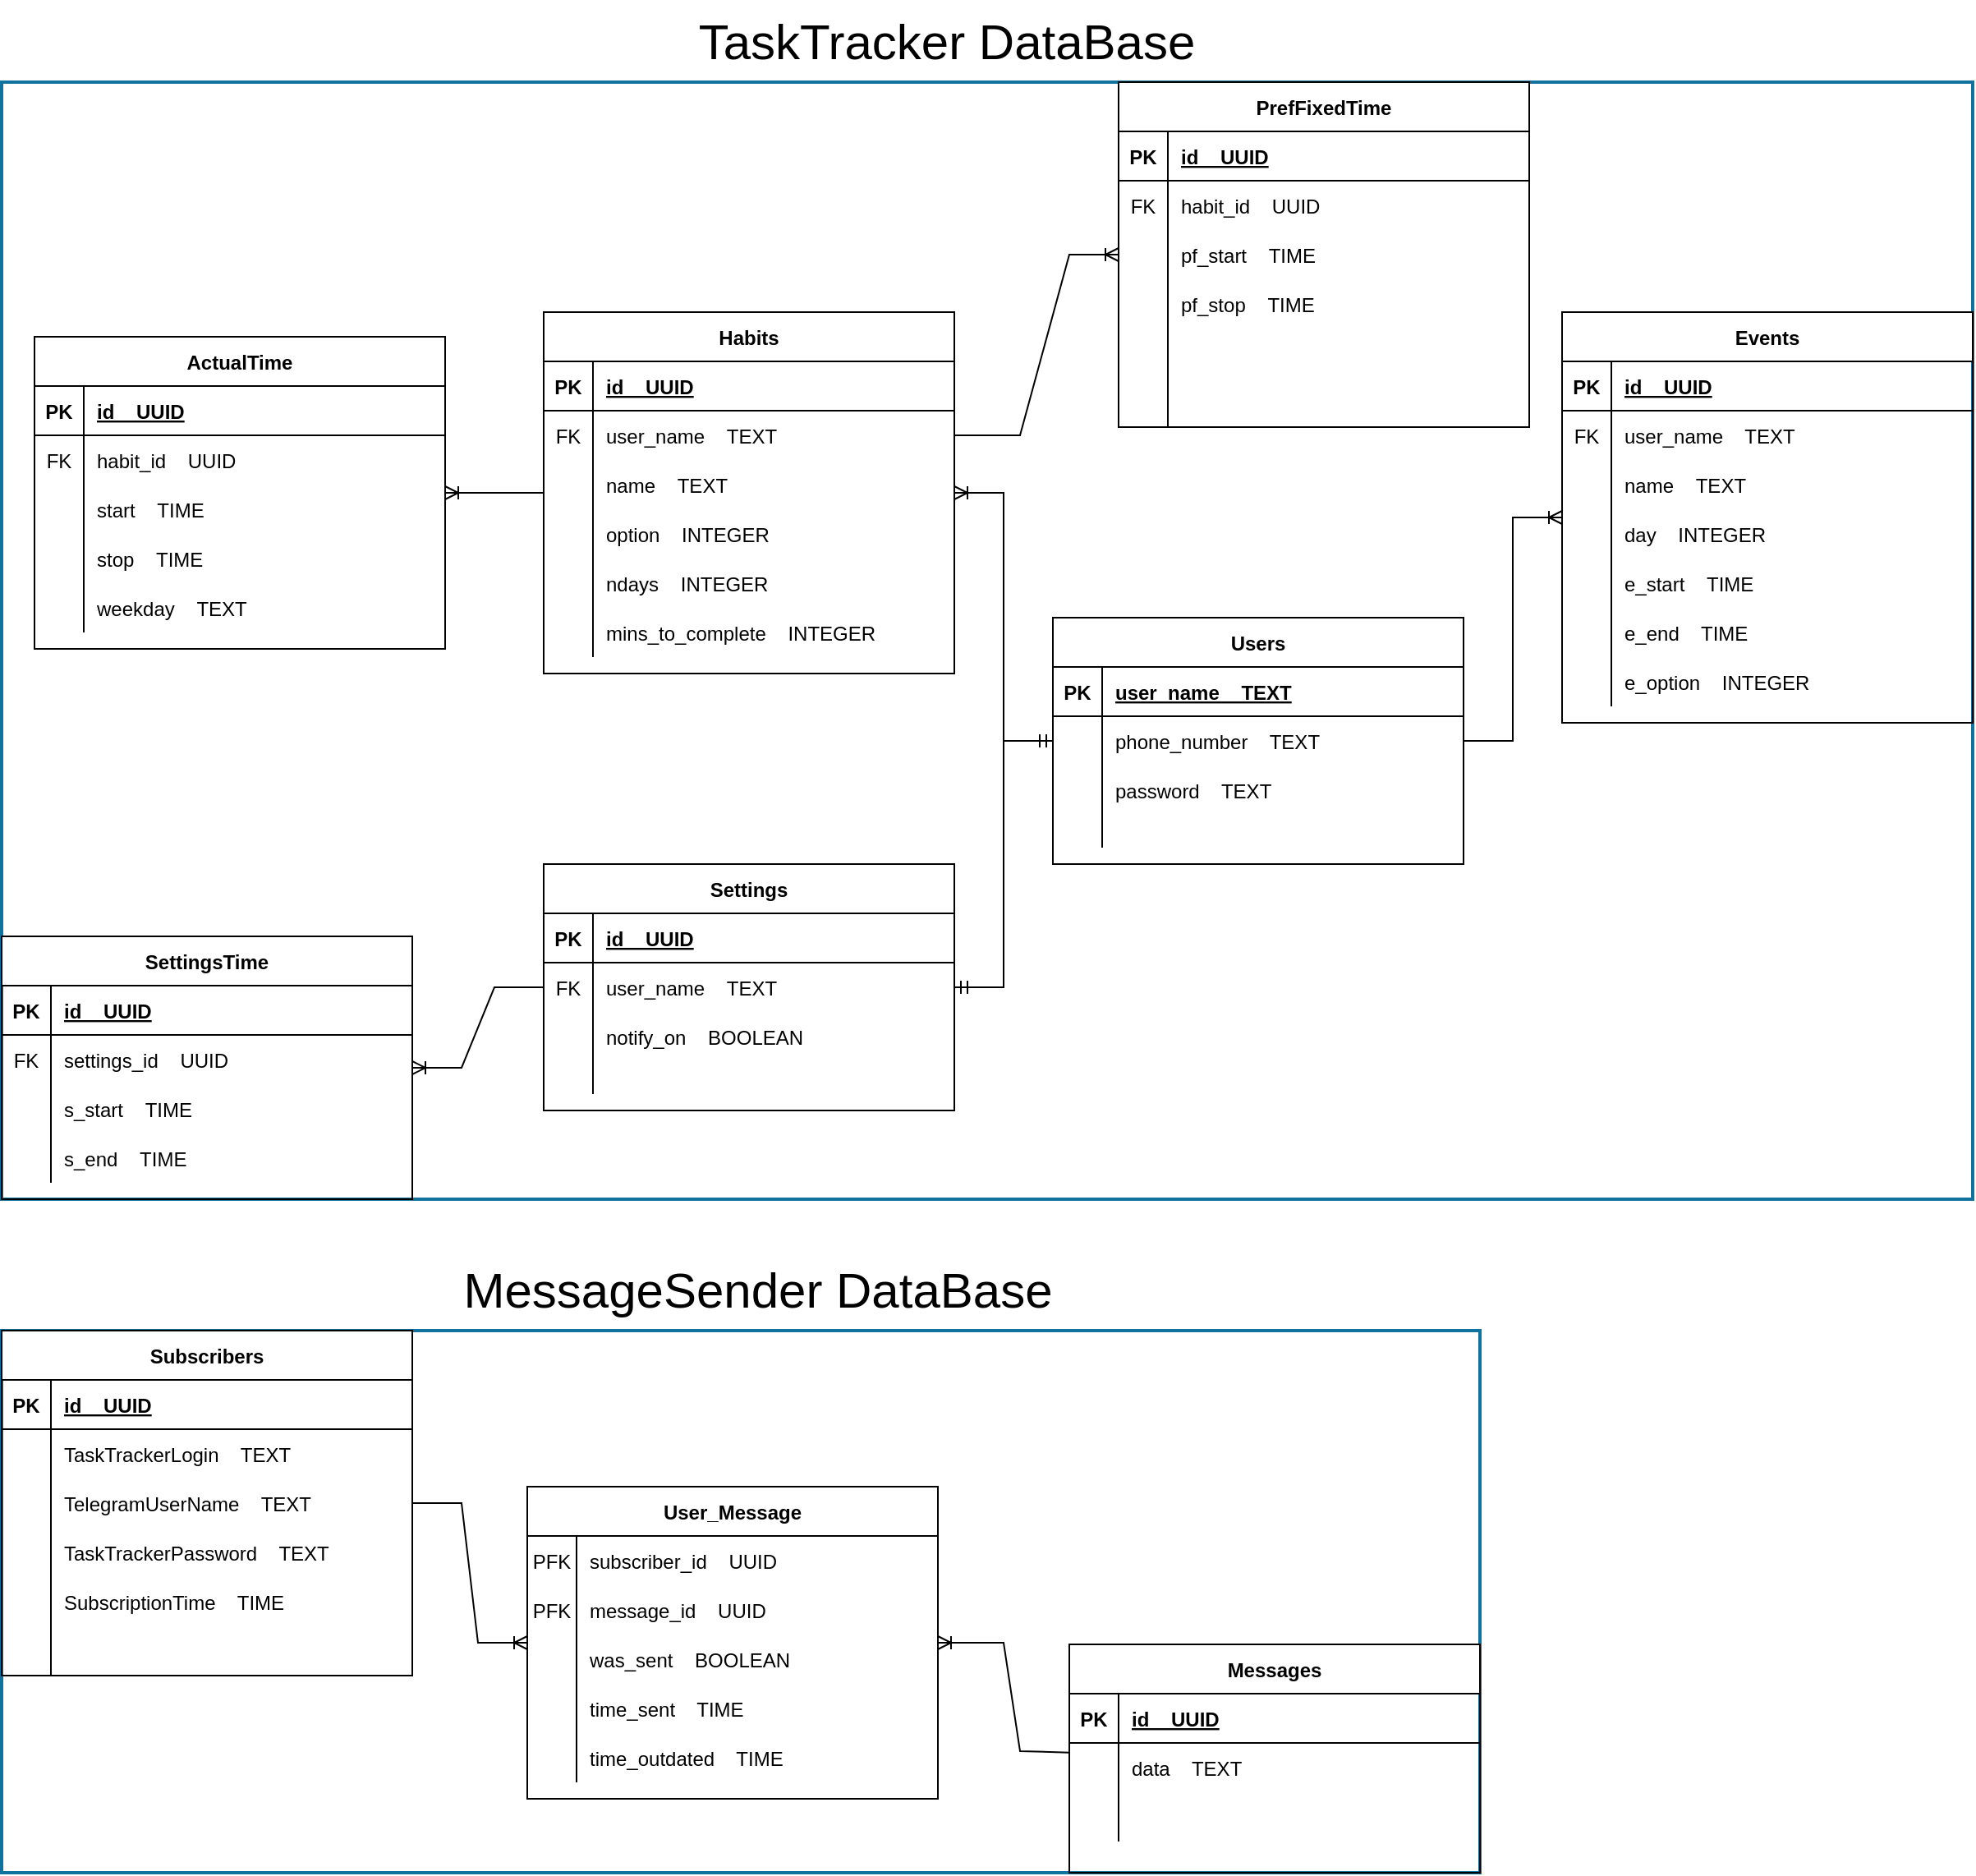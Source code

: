 <mxfile version="26.1.1">
  <diagram id="R2lEEEUBdFMjLlhIrx00" name="Page-1">
    <mxGraphModel dx="10390" dy="7670" grid="1" gridSize="10" guides="1" tooltips="1" connect="1" arrows="1" fold="1" page="1" pageScale="1" pageWidth="850" pageHeight="1100" math="0" shadow="0" extFonts="Permanent Marker^https://fonts.googleapis.com/css?family=Permanent+Marker">
      <root>
        <mxCell id="0" />
        <mxCell id="1" parent="0" />
        <mxCell id="_noMP-KzrPLc5I647rer-41" value="" style="rounded=0;whiteSpace=wrap;html=1;fillColor=none;strokeColor=#10739e;strokeWidth=2;" parent="1" vertex="1">
          <mxGeometry x="-520" y="550" width="900" height="330" as="geometry" />
        </mxCell>
        <mxCell id="_noMP-KzrPLc5I647rer-1" value="" style="rounded=0;whiteSpace=wrap;html=1;fillColor=none;strokeColor=#10739e;strokeWidth=2;" parent="1" vertex="1">
          <mxGeometry x="-520" y="-210" width="1200" height="680" as="geometry" />
        </mxCell>
        <mxCell id="C-vyLk0tnHw3VtMMgP7b-2" value="Messages" style="shape=table;startSize=30;container=1;collapsible=1;childLayout=tableLayout;fixedRows=1;rowLines=0;fontStyle=1;align=center;resizeLast=1;" parent="1" vertex="1">
          <mxGeometry x="130" y="741" width="250" height="139" as="geometry" />
        </mxCell>
        <mxCell id="C-vyLk0tnHw3VtMMgP7b-3" value="" style="shape=partialRectangle;collapsible=0;dropTarget=0;pointerEvents=0;fillColor=none;points=[[0,0.5],[1,0.5]];portConstraint=eastwest;top=0;left=0;right=0;bottom=1;" parent="C-vyLk0tnHw3VtMMgP7b-2" vertex="1">
          <mxGeometry y="30" width="250" height="30" as="geometry" />
        </mxCell>
        <mxCell id="C-vyLk0tnHw3VtMMgP7b-4" value="PK" style="shape=partialRectangle;overflow=hidden;connectable=0;fillColor=none;top=0;left=0;bottom=0;right=0;fontStyle=1;" parent="C-vyLk0tnHw3VtMMgP7b-3" vertex="1">
          <mxGeometry width="30" height="30" as="geometry">
            <mxRectangle width="30" height="30" as="alternateBounds" />
          </mxGeometry>
        </mxCell>
        <mxCell id="C-vyLk0tnHw3VtMMgP7b-5" value="id    UUID" style="shape=partialRectangle;overflow=hidden;connectable=0;fillColor=none;top=0;left=0;bottom=0;right=0;align=left;spacingLeft=6;fontStyle=5;" parent="C-vyLk0tnHw3VtMMgP7b-3" vertex="1">
          <mxGeometry x="30" width="220" height="30" as="geometry">
            <mxRectangle width="220" height="30" as="alternateBounds" />
          </mxGeometry>
        </mxCell>
        <mxCell id="C-vyLk0tnHw3VtMMgP7b-6" value="" style="shape=partialRectangle;collapsible=0;dropTarget=0;pointerEvents=0;fillColor=none;points=[[0,0.5],[1,0.5]];portConstraint=eastwest;top=0;left=0;right=0;bottom=0;" parent="C-vyLk0tnHw3VtMMgP7b-2" vertex="1">
          <mxGeometry y="60" width="250" height="30" as="geometry" />
        </mxCell>
        <mxCell id="C-vyLk0tnHw3VtMMgP7b-7" value="" style="shape=partialRectangle;overflow=hidden;connectable=0;fillColor=none;top=0;left=0;bottom=0;right=0;" parent="C-vyLk0tnHw3VtMMgP7b-6" vertex="1">
          <mxGeometry width="30" height="30" as="geometry">
            <mxRectangle width="30" height="30" as="alternateBounds" />
          </mxGeometry>
        </mxCell>
        <mxCell id="C-vyLk0tnHw3VtMMgP7b-8" value="data    TEXT" style="shape=partialRectangle;overflow=hidden;connectable=0;fillColor=none;top=0;left=0;bottom=0;right=0;align=left;spacingLeft=6;" parent="C-vyLk0tnHw3VtMMgP7b-6" vertex="1">
          <mxGeometry x="30" width="220" height="30" as="geometry">
            <mxRectangle width="220" height="30" as="alternateBounds" />
          </mxGeometry>
        </mxCell>
        <mxCell id="C-vyLk0tnHw3VtMMgP7b-9" value="" style="shape=partialRectangle;collapsible=0;dropTarget=0;pointerEvents=0;fillColor=none;points=[[0,0.5],[1,0.5]];portConstraint=eastwest;top=0;left=0;right=0;bottom=0;" parent="C-vyLk0tnHw3VtMMgP7b-2" vertex="1">
          <mxGeometry y="90" width="250" height="30" as="geometry" />
        </mxCell>
        <mxCell id="C-vyLk0tnHw3VtMMgP7b-10" value="" style="shape=partialRectangle;overflow=hidden;connectable=0;fillColor=none;top=0;left=0;bottom=0;right=0;" parent="C-vyLk0tnHw3VtMMgP7b-9" vertex="1">
          <mxGeometry width="30" height="30" as="geometry">
            <mxRectangle width="30" height="30" as="alternateBounds" />
          </mxGeometry>
        </mxCell>
        <mxCell id="C-vyLk0tnHw3VtMMgP7b-11" value="" style="shape=partialRectangle;overflow=hidden;connectable=0;fillColor=none;top=0;left=0;bottom=0;right=0;align=left;spacingLeft=6;" parent="C-vyLk0tnHw3VtMMgP7b-9" vertex="1">
          <mxGeometry x="30" width="220" height="30" as="geometry">
            <mxRectangle width="220" height="30" as="alternateBounds" />
          </mxGeometry>
        </mxCell>
        <mxCell id="C-vyLk0tnHw3VtMMgP7b-13" value="User_Message" style="shape=table;startSize=30;container=1;collapsible=1;childLayout=tableLayout;fixedRows=1;rowLines=0;fontStyle=1;align=center;resizeLast=1;" parent="1" vertex="1">
          <mxGeometry x="-200" y="645" width="250" height="190" as="geometry" />
        </mxCell>
        <mxCell id="C-vyLk0tnHw3VtMMgP7b-17" value="" style="shape=partialRectangle;collapsible=0;dropTarget=0;pointerEvents=0;fillColor=none;points=[[0,0.5],[1,0.5]];portConstraint=eastwest;top=0;left=0;right=0;bottom=0;" parent="C-vyLk0tnHw3VtMMgP7b-13" vertex="1">
          <mxGeometry y="30" width="250" height="30" as="geometry" />
        </mxCell>
        <mxCell id="C-vyLk0tnHw3VtMMgP7b-18" value="PFK" style="shape=partialRectangle;overflow=hidden;connectable=0;fillColor=none;top=0;left=0;bottom=0;right=0;" parent="C-vyLk0tnHw3VtMMgP7b-17" vertex="1">
          <mxGeometry width="30" height="30" as="geometry">
            <mxRectangle width="30" height="30" as="alternateBounds" />
          </mxGeometry>
        </mxCell>
        <mxCell id="C-vyLk0tnHw3VtMMgP7b-19" value="subscriber_id    UUID" style="shape=partialRectangle;overflow=hidden;connectable=0;fillColor=none;top=0;left=0;bottom=0;right=0;align=left;spacingLeft=6;" parent="C-vyLk0tnHw3VtMMgP7b-17" vertex="1">
          <mxGeometry x="30" width="220" height="30" as="geometry">
            <mxRectangle width="220" height="30" as="alternateBounds" />
          </mxGeometry>
        </mxCell>
        <mxCell id="C-vyLk0tnHw3VtMMgP7b-20" value="" style="shape=partialRectangle;collapsible=0;dropTarget=0;pointerEvents=0;fillColor=none;points=[[0,0.5],[1,0.5]];portConstraint=eastwest;top=0;left=0;right=0;bottom=0;" parent="C-vyLk0tnHw3VtMMgP7b-13" vertex="1">
          <mxGeometry y="60" width="250" height="30" as="geometry" />
        </mxCell>
        <mxCell id="C-vyLk0tnHw3VtMMgP7b-21" value="PFK" style="shape=partialRectangle;overflow=hidden;connectable=0;fillColor=none;top=0;left=0;bottom=0;right=0;" parent="C-vyLk0tnHw3VtMMgP7b-20" vertex="1">
          <mxGeometry width="30" height="30" as="geometry">
            <mxRectangle width="30" height="30" as="alternateBounds" />
          </mxGeometry>
        </mxCell>
        <mxCell id="C-vyLk0tnHw3VtMMgP7b-22" value="message_id    UUID" style="shape=partialRectangle;overflow=hidden;connectable=0;fillColor=none;top=0;left=0;bottom=0;right=0;align=left;spacingLeft=6;" parent="C-vyLk0tnHw3VtMMgP7b-20" vertex="1">
          <mxGeometry x="30" width="220" height="30" as="geometry">
            <mxRectangle width="220" height="30" as="alternateBounds" />
          </mxGeometry>
        </mxCell>
        <mxCell id="_noMP-KzrPLc5I647rer-30" value="" style="shape=partialRectangle;collapsible=0;dropTarget=0;pointerEvents=0;fillColor=none;points=[[0,0.5],[1,0.5]];portConstraint=eastwest;top=0;left=0;right=0;bottom=0;" parent="C-vyLk0tnHw3VtMMgP7b-13" vertex="1">
          <mxGeometry y="90" width="250" height="30" as="geometry" />
        </mxCell>
        <mxCell id="_noMP-KzrPLc5I647rer-31" value="" style="shape=partialRectangle;overflow=hidden;connectable=0;fillColor=none;top=0;left=0;bottom=0;right=0;" parent="_noMP-KzrPLc5I647rer-30" vertex="1">
          <mxGeometry width="30" height="30" as="geometry">
            <mxRectangle width="30" height="30" as="alternateBounds" />
          </mxGeometry>
        </mxCell>
        <mxCell id="_noMP-KzrPLc5I647rer-32" value="was_sent    BOOLEAN" style="shape=partialRectangle;overflow=hidden;connectable=0;fillColor=none;top=0;left=0;bottom=0;right=0;align=left;spacingLeft=6;" parent="_noMP-KzrPLc5I647rer-30" vertex="1">
          <mxGeometry x="30" width="220" height="30" as="geometry">
            <mxRectangle width="220" height="30" as="alternateBounds" />
          </mxGeometry>
        </mxCell>
        <mxCell id="_noMP-KzrPLc5I647rer-33" value="" style="shape=partialRectangle;collapsible=0;dropTarget=0;pointerEvents=0;fillColor=none;points=[[0,0.5],[1,0.5]];portConstraint=eastwest;top=0;left=0;right=0;bottom=0;" parent="C-vyLk0tnHw3VtMMgP7b-13" vertex="1">
          <mxGeometry y="120" width="250" height="30" as="geometry" />
        </mxCell>
        <mxCell id="_noMP-KzrPLc5I647rer-34" value="" style="shape=partialRectangle;overflow=hidden;connectable=0;fillColor=none;top=0;left=0;bottom=0;right=0;" parent="_noMP-KzrPLc5I647rer-33" vertex="1">
          <mxGeometry width="30" height="30" as="geometry">
            <mxRectangle width="30" height="30" as="alternateBounds" />
          </mxGeometry>
        </mxCell>
        <mxCell id="_noMP-KzrPLc5I647rer-35" value="time_sent    TIME" style="shape=partialRectangle;overflow=hidden;connectable=0;fillColor=none;top=0;left=0;bottom=0;right=0;align=left;spacingLeft=6;" parent="_noMP-KzrPLc5I647rer-33" vertex="1">
          <mxGeometry x="30" width="220" height="30" as="geometry">
            <mxRectangle width="220" height="30" as="alternateBounds" />
          </mxGeometry>
        </mxCell>
        <mxCell id="_noMP-KzrPLc5I647rer-36" value="" style="shape=partialRectangle;collapsible=0;dropTarget=0;pointerEvents=0;fillColor=none;points=[[0,0.5],[1,0.5]];portConstraint=eastwest;top=0;left=0;right=0;bottom=0;" parent="C-vyLk0tnHw3VtMMgP7b-13" vertex="1">
          <mxGeometry y="150" width="250" height="30" as="geometry" />
        </mxCell>
        <mxCell id="_noMP-KzrPLc5I647rer-37" value="" style="shape=partialRectangle;overflow=hidden;connectable=0;fillColor=none;top=0;left=0;bottom=0;right=0;" parent="_noMP-KzrPLc5I647rer-36" vertex="1">
          <mxGeometry width="30" height="30" as="geometry">
            <mxRectangle width="30" height="30" as="alternateBounds" />
          </mxGeometry>
        </mxCell>
        <mxCell id="_noMP-KzrPLc5I647rer-38" value="time_outdated    TIME" style="shape=partialRectangle;overflow=hidden;connectable=0;fillColor=none;top=0;left=0;bottom=0;right=0;align=left;spacingLeft=6;" parent="_noMP-KzrPLc5I647rer-36" vertex="1">
          <mxGeometry x="30" width="220" height="30" as="geometry">
            <mxRectangle width="220" height="30" as="alternateBounds" />
          </mxGeometry>
        </mxCell>
        <mxCell id="C-vyLk0tnHw3VtMMgP7b-23" value="Users" style="shape=table;startSize=30;container=1;collapsible=1;childLayout=tableLayout;fixedRows=1;rowLines=0;fontStyle=1;align=center;resizeLast=1;" parent="1" vertex="1">
          <mxGeometry x="120" y="116" width="250" height="150" as="geometry" />
        </mxCell>
        <mxCell id="C-vyLk0tnHw3VtMMgP7b-24" value="" style="shape=partialRectangle;collapsible=0;dropTarget=0;pointerEvents=0;fillColor=none;points=[[0,0.5],[1,0.5]];portConstraint=eastwest;top=0;left=0;right=0;bottom=1;" parent="C-vyLk0tnHw3VtMMgP7b-23" vertex="1">
          <mxGeometry y="30" width="250" height="30" as="geometry" />
        </mxCell>
        <mxCell id="C-vyLk0tnHw3VtMMgP7b-25" value="PK" style="shape=partialRectangle;overflow=hidden;connectable=0;fillColor=none;top=0;left=0;bottom=0;right=0;fontStyle=1;" parent="C-vyLk0tnHw3VtMMgP7b-24" vertex="1">
          <mxGeometry width="30" height="30" as="geometry">
            <mxRectangle width="30" height="30" as="alternateBounds" />
          </mxGeometry>
        </mxCell>
        <mxCell id="C-vyLk0tnHw3VtMMgP7b-26" value="user_name    TEXT" style="shape=partialRectangle;overflow=hidden;connectable=0;fillColor=none;top=0;left=0;bottom=0;right=0;align=left;spacingLeft=6;fontStyle=5;" parent="C-vyLk0tnHw3VtMMgP7b-24" vertex="1">
          <mxGeometry x="30" width="220" height="30" as="geometry">
            <mxRectangle width="220" height="30" as="alternateBounds" />
          </mxGeometry>
        </mxCell>
        <mxCell id="C-vyLk0tnHw3VtMMgP7b-27" value="" style="shape=partialRectangle;collapsible=0;dropTarget=0;pointerEvents=0;fillColor=none;points=[[0,0.5],[1,0.5]];portConstraint=eastwest;top=0;left=0;right=0;bottom=0;" parent="C-vyLk0tnHw3VtMMgP7b-23" vertex="1">
          <mxGeometry y="60" width="250" height="30" as="geometry" />
        </mxCell>
        <mxCell id="C-vyLk0tnHw3VtMMgP7b-28" value="" style="shape=partialRectangle;overflow=hidden;connectable=0;fillColor=none;top=0;left=0;bottom=0;right=0;" parent="C-vyLk0tnHw3VtMMgP7b-27" vertex="1">
          <mxGeometry width="30" height="30" as="geometry">
            <mxRectangle width="30" height="30" as="alternateBounds" />
          </mxGeometry>
        </mxCell>
        <mxCell id="C-vyLk0tnHw3VtMMgP7b-29" value="phone_number    TEXT" style="shape=partialRectangle;overflow=hidden;connectable=0;fillColor=none;top=0;left=0;bottom=0;right=0;align=left;spacingLeft=6;" parent="C-vyLk0tnHw3VtMMgP7b-27" vertex="1">
          <mxGeometry x="30" width="220" height="30" as="geometry">
            <mxRectangle width="220" height="30" as="alternateBounds" />
          </mxGeometry>
        </mxCell>
        <mxCell id="zo5KYRdfukSAuDS7C3GN-1" value="" style="shape=partialRectangle;collapsible=0;dropTarget=0;pointerEvents=0;fillColor=none;points=[[0,0.5],[1,0.5]];portConstraint=eastwest;top=0;left=0;right=0;bottom=0;" parent="C-vyLk0tnHw3VtMMgP7b-23" vertex="1">
          <mxGeometry y="90" width="250" height="30" as="geometry" />
        </mxCell>
        <mxCell id="zo5KYRdfukSAuDS7C3GN-2" value="" style="shape=partialRectangle;overflow=hidden;connectable=0;fillColor=none;top=0;left=0;bottom=0;right=0;" parent="zo5KYRdfukSAuDS7C3GN-1" vertex="1">
          <mxGeometry width="30" height="30" as="geometry">
            <mxRectangle width="30" height="30" as="alternateBounds" />
          </mxGeometry>
        </mxCell>
        <mxCell id="zo5KYRdfukSAuDS7C3GN-3" value="password    TEXT" style="shape=partialRectangle;overflow=hidden;connectable=0;fillColor=none;top=0;left=0;bottom=0;right=0;align=left;spacingLeft=6;" parent="zo5KYRdfukSAuDS7C3GN-1" vertex="1">
          <mxGeometry x="30" width="220" height="30" as="geometry">
            <mxRectangle width="220" height="30" as="alternateBounds" />
          </mxGeometry>
        </mxCell>
        <mxCell id="zo5KYRdfukSAuDS7C3GN-4" value="" style="shape=partialRectangle;collapsible=0;dropTarget=0;pointerEvents=0;fillColor=none;points=[[0,0.5],[1,0.5]];portConstraint=eastwest;top=0;left=0;right=0;bottom=0;" parent="C-vyLk0tnHw3VtMMgP7b-23" vertex="1">
          <mxGeometry y="120" width="250" height="20" as="geometry" />
        </mxCell>
        <mxCell id="zo5KYRdfukSAuDS7C3GN-5" value="" style="shape=partialRectangle;overflow=hidden;connectable=0;fillColor=none;top=0;left=0;bottom=0;right=0;" parent="zo5KYRdfukSAuDS7C3GN-4" vertex="1">
          <mxGeometry width="30" height="20" as="geometry">
            <mxRectangle width="30" height="20" as="alternateBounds" />
          </mxGeometry>
        </mxCell>
        <mxCell id="zo5KYRdfukSAuDS7C3GN-6" value="" style="shape=partialRectangle;overflow=hidden;connectable=0;fillColor=none;top=0;left=0;bottom=0;right=0;align=left;spacingLeft=6;" parent="zo5KYRdfukSAuDS7C3GN-4" vertex="1">
          <mxGeometry x="30" width="220" height="20" as="geometry">
            <mxRectangle width="220" height="20" as="alternateBounds" />
          </mxGeometry>
        </mxCell>
        <mxCell id="zo5KYRdfukSAuDS7C3GN-8" value="" style="fontSize=12;html=1;endArrow=ERoneToMany;rounded=0;" parent="1" source="C-vyLk0tnHw3VtMMgP7b-2" target="C-vyLk0tnHw3VtMMgP7b-13" edge="1">
          <mxGeometry width="100" height="100" relative="1" as="geometry">
            <mxPoint x="-180" y="909" as="sourcePoint" />
            <mxPoint x="-80" y="809" as="targetPoint" />
            <Array as="points">
              <mxPoint x="100" y="806" />
              <mxPoint x="90" y="740" />
            </Array>
          </mxGeometry>
        </mxCell>
        <mxCell id="zo5KYRdfukSAuDS7C3GN-34" value="Events" style="shape=table;startSize=30;container=1;collapsible=1;childLayout=tableLayout;fixedRows=1;rowLines=0;fontStyle=1;align=center;resizeLast=1;" parent="1" vertex="1">
          <mxGeometry x="430" y="-70" width="250" height="250" as="geometry" />
        </mxCell>
        <mxCell id="zo5KYRdfukSAuDS7C3GN-35" value="" style="shape=partialRectangle;collapsible=0;dropTarget=0;pointerEvents=0;fillColor=none;points=[[0,0.5],[1,0.5]];portConstraint=eastwest;top=0;left=0;right=0;bottom=1;" parent="zo5KYRdfukSAuDS7C3GN-34" vertex="1">
          <mxGeometry y="30" width="250" height="30" as="geometry" />
        </mxCell>
        <mxCell id="zo5KYRdfukSAuDS7C3GN-36" value="PK" style="shape=partialRectangle;overflow=hidden;connectable=0;fillColor=none;top=0;left=0;bottom=0;right=0;fontStyle=1;" parent="zo5KYRdfukSAuDS7C3GN-35" vertex="1">
          <mxGeometry width="30" height="30" as="geometry">
            <mxRectangle width="30" height="30" as="alternateBounds" />
          </mxGeometry>
        </mxCell>
        <mxCell id="zo5KYRdfukSAuDS7C3GN-37" value="id    UUID" style="shape=partialRectangle;overflow=hidden;connectable=0;fillColor=none;top=0;left=0;bottom=0;right=0;align=left;spacingLeft=6;fontStyle=5;" parent="zo5KYRdfukSAuDS7C3GN-35" vertex="1">
          <mxGeometry x="30" width="220" height="30" as="geometry">
            <mxRectangle width="220" height="30" as="alternateBounds" />
          </mxGeometry>
        </mxCell>
        <mxCell id="zo5KYRdfukSAuDS7C3GN-38" value="" style="shape=partialRectangle;collapsible=0;dropTarget=0;pointerEvents=0;fillColor=none;points=[[0,0.5],[1,0.5]];portConstraint=eastwest;top=0;left=0;right=0;bottom=0;" parent="zo5KYRdfukSAuDS7C3GN-34" vertex="1">
          <mxGeometry y="60" width="250" height="30" as="geometry" />
        </mxCell>
        <mxCell id="zo5KYRdfukSAuDS7C3GN-39" value="FK" style="shape=partialRectangle;overflow=hidden;connectable=0;fillColor=none;top=0;left=0;bottom=0;right=0;" parent="zo5KYRdfukSAuDS7C3GN-38" vertex="1">
          <mxGeometry width="30" height="30" as="geometry">
            <mxRectangle width="30" height="30" as="alternateBounds" />
          </mxGeometry>
        </mxCell>
        <mxCell id="zo5KYRdfukSAuDS7C3GN-40" value="user_name    TEXT" style="shape=partialRectangle;overflow=hidden;connectable=0;fillColor=none;top=0;left=0;bottom=0;right=0;align=left;spacingLeft=6;" parent="zo5KYRdfukSAuDS7C3GN-38" vertex="1">
          <mxGeometry x="30" width="220" height="30" as="geometry">
            <mxRectangle width="220" height="30" as="alternateBounds" />
          </mxGeometry>
        </mxCell>
        <mxCell id="zo5KYRdfukSAuDS7C3GN-47" value="" style="shape=partialRectangle;collapsible=0;dropTarget=0;pointerEvents=0;fillColor=none;points=[[0,0.5],[1,0.5]];portConstraint=eastwest;top=0;left=0;right=0;bottom=0;" parent="zo5KYRdfukSAuDS7C3GN-34" vertex="1">
          <mxGeometry y="90" width="250" height="30" as="geometry" />
        </mxCell>
        <mxCell id="zo5KYRdfukSAuDS7C3GN-48" value="" style="shape=partialRectangle;overflow=hidden;connectable=0;fillColor=none;top=0;left=0;bottom=0;right=0;" parent="zo5KYRdfukSAuDS7C3GN-47" vertex="1">
          <mxGeometry width="30" height="30" as="geometry">
            <mxRectangle width="30" height="30" as="alternateBounds" />
          </mxGeometry>
        </mxCell>
        <mxCell id="zo5KYRdfukSAuDS7C3GN-49" value="name    TEXT" style="shape=partialRectangle;overflow=hidden;connectable=0;fillColor=none;top=0;left=0;bottom=0;right=0;align=left;spacingLeft=6;" parent="zo5KYRdfukSAuDS7C3GN-47" vertex="1">
          <mxGeometry x="30" width="220" height="30" as="geometry">
            <mxRectangle width="220" height="30" as="alternateBounds" />
          </mxGeometry>
        </mxCell>
        <mxCell id="zo5KYRdfukSAuDS7C3GN-41" value="" style="shape=partialRectangle;collapsible=0;dropTarget=0;pointerEvents=0;fillColor=none;points=[[0,0.5],[1,0.5]];portConstraint=eastwest;top=0;left=0;right=0;bottom=0;" parent="zo5KYRdfukSAuDS7C3GN-34" vertex="1">
          <mxGeometry y="120" width="250" height="30" as="geometry" />
        </mxCell>
        <mxCell id="zo5KYRdfukSAuDS7C3GN-42" value="" style="shape=partialRectangle;overflow=hidden;connectable=0;fillColor=none;top=0;left=0;bottom=0;right=0;" parent="zo5KYRdfukSAuDS7C3GN-41" vertex="1">
          <mxGeometry width="30" height="30" as="geometry">
            <mxRectangle width="30" height="30" as="alternateBounds" />
          </mxGeometry>
        </mxCell>
        <mxCell id="zo5KYRdfukSAuDS7C3GN-43" value="day    INTEGER" style="shape=partialRectangle;overflow=hidden;connectable=0;fillColor=none;top=0;left=0;bottom=0;right=0;align=left;spacingLeft=6;" parent="zo5KYRdfukSAuDS7C3GN-41" vertex="1">
          <mxGeometry x="30" width="220" height="30" as="geometry">
            <mxRectangle width="220" height="30" as="alternateBounds" />
          </mxGeometry>
        </mxCell>
        <mxCell id="zo5KYRdfukSAuDS7C3GN-44" value="" style="shape=partialRectangle;collapsible=0;dropTarget=0;pointerEvents=0;fillColor=none;points=[[0,0.5],[1,0.5]];portConstraint=eastwest;top=0;left=0;right=0;bottom=0;" parent="zo5KYRdfukSAuDS7C3GN-34" vertex="1">
          <mxGeometry y="150" width="250" height="30" as="geometry" />
        </mxCell>
        <mxCell id="zo5KYRdfukSAuDS7C3GN-45" value="" style="shape=partialRectangle;overflow=hidden;connectable=0;fillColor=none;top=0;left=0;bottom=0;right=0;" parent="zo5KYRdfukSAuDS7C3GN-44" vertex="1">
          <mxGeometry width="30" height="30" as="geometry">
            <mxRectangle width="30" height="30" as="alternateBounds" />
          </mxGeometry>
        </mxCell>
        <mxCell id="zo5KYRdfukSAuDS7C3GN-46" value="e_start    TIME" style="shape=partialRectangle;overflow=hidden;connectable=0;fillColor=none;top=0;left=0;bottom=0;right=0;align=left;spacingLeft=6;" parent="zo5KYRdfukSAuDS7C3GN-44" vertex="1">
          <mxGeometry x="30" width="220" height="30" as="geometry">
            <mxRectangle width="220" height="30" as="alternateBounds" />
          </mxGeometry>
        </mxCell>
        <mxCell id="zo5KYRdfukSAuDS7C3GN-50" value="" style="shape=partialRectangle;collapsible=0;dropTarget=0;pointerEvents=0;fillColor=none;points=[[0,0.5],[1,0.5]];portConstraint=eastwest;top=0;left=0;right=0;bottom=0;" parent="zo5KYRdfukSAuDS7C3GN-34" vertex="1">
          <mxGeometry y="180" width="250" height="30" as="geometry" />
        </mxCell>
        <mxCell id="zo5KYRdfukSAuDS7C3GN-51" value="" style="shape=partialRectangle;overflow=hidden;connectable=0;fillColor=none;top=0;left=0;bottom=0;right=0;" parent="zo5KYRdfukSAuDS7C3GN-50" vertex="1">
          <mxGeometry width="30" height="30" as="geometry">
            <mxRectangle width="30" height="30" as="alternateBounds" />
          </mxGeometry>
        </mxCell>
        <mxCell id="zo5KYRdfukSAuDS7C3GN-52" value="e_end    TIME" style="shape=partialRectangle;overflow=hidden;connectable=0;fillColor=none;top=0;left=0;bottom=0;right=0;align=left;spacingLeft=6;" parent="zo5KYRdfukSAuDS7C3GN-50" vertex="1">
          <mxGeometry x="30" width="220" height="30" as="geometry">
            <mxRectangle width="220" height="30" as="alternateBounds" />
          </mxGeometry>
        </mxCell>
        <mxCell id="EdObB1YoWjySOOcAFCA8-1" value="" style="shape=partialRectangle;collapsible=0;dropTarget=0;pointerEvents=0;fillColor=none;points=[[0,0.5],[1,0.5]];portConstraint=eastwest;top=0;left=0;right=0;bottom=0;" parent="zo5KYRdfukSAuDS7C3GN-34" vertex="1">
          <mxGeometry y="210" width="250" height="30" as="geometry" />
        </mxCell>
        <mxCell id="EdObB1YoWjySOOcAFCA8-2" value="" style="shape=partialRectangle;overflow=hidden;connectable=0;fillColor=none;top=0;left=0;bottom=0;right=0;" parent="EdObB1YoWjySOOcAFCA8-1" vertex="1">
          <mxGeometry width="30" height="30" as="geometry">
            <mxRectangle width="30" height="30" as="alternateBounds" />
          </mxGeometry>
        </mxCell>
        <mxCell id="EdObB1YoWjySOOcAFCA8-3" value="e_option    INTEGER" style="shape=partialRectangle;overflow=hidden;connectable=0;fillColor=none;top=0;left=0;bottom=0;right=0;align=left;spacingLeft=6;" parent="EdObB1YoWjySOOcAFCA8-1" vertex="1">
          <mxGeometry x="30" width="220" height="30" as="geometry">
            <mxRectangle width="220" height="30" as="alternateBounds" />
          </mxGeometry>
        </mxCell>
        <mxCell id="zo5KYRdfukSAuDS7C3GN-53" value="" style="edgeStyle=entityRelationEdgeStyle;fontSize=12;html=1;endArrow=ERoneToMany;rounded=0;" parent="1" source="C-vyLk0tnHw3VtMMgP7b-23" target="zo5KYRdfukSAuDS7C3GN-34" edge="1">
          <mxGeometry width="100" height="100" relative="1" as="geometry">
            <mxPoint x="470" y="250" as="sourcePoint" />
            <mxPoint x="570" y="150" as="targetPoint" />
          </mxGeometry>
        </mxCell>
        <mxCell id="zo5KYRdfukSAuDS7C3GN-61" value="Settings" style="shape=table;startSize=30;container=1;collapsible=1;childLayout=tableLayout;fixedRows=1;rowLines=0;fontStyle=1;align=center;resizeLast=1;" parent="1" vertex="1">
          <mxGeometry x="-190" y="266" width="250" height="150" as="geometry" />
        </mxCell>
        <mxCell id="zo5KYRdfukSAuDS7C3GN-62" value="" style="shape=partialRectangle;collapsible=0;dropTarget=0;pointerEvents=0;fillColor=none;points=[[0,0.5],[1,0.5]];portConstraint=eastwest;top=0;left=0;right=0;bottom=1;" parent="zo5KYRdfukSAuDS7C3GN-61" vertex="1">
          <mxGeometry y="30" width="250" height="30" as="geometry" />
        </mxCell>
        <mxCell id="zo5KYRdfukSAuDS7C3GN-63" value="PK" style="shape=partialRectangle;overflow=hidden;connectable=0;fillColor=none;top=0;left=0;bottom=0;right=0;fontStyle=1;" parent="zo5KYRdfukSAuDS7C3GN-62" vertex="1">
          <mxGeometry width="30" height="30" as="geometry">
            <mxRectangle width="30" height="30" as="alternateBounds" />
          </mxGeometry>
        </mxCell>
        <mxCell id="zo5KYRdfukSAuDS7C3GN-64" value="id    UUID" style="shape=partialRectangle;overflow=hidden;connectable=0;fillColor=none;top=0;left=0;bottom=0;right=0;align=left;spacingLeft=6;fontStyle=5;" parent="zo5KYRdfukSAuDS7C3GN-62" vertex="1">
          <mxGeometry x="30" width="220" height="30" as="geometry">
            <mxRectangle width="220" height="30" as="alternateBounds" />
          </mxGeometry>
        </mxCell>
        <mxCell id="zo5KYRdfukSAuDS7C3GN-65" value="" style="shape=partialRectangle;collapsible=0;dropTarget=0;pointerEvents=0;fillColor=none;points=[[0,0.5],[1,0.5]];portConstraint=eastwest;top=0;left=0;right=0;bottom=0;" parent="zo5KYRdfukSAuDS7C3GN-61" vertex="1">
          <mxGeometry y="60" width="250" height="30" as="geometry" />
        </mxCell>
        <mxCell id="zo5KYRdfukSAuDS7C3GN-66" value="FK" style="shape=partialRectangle;overflow=hidden;connectable=0;fillColor=none;top=0;left=0;bottom=0;right=0;" parent="zo5KYRdfukSAuDS7C3GN-65" vertex="1">
          <mxGeometry width="30" height="30" as="geometry">
            <mxRectangle width="30" height="30" as="alternateBounds" />
          </mxGeometry>
        </mxCell>
        <mxCell id="zo5KYRdfukSAuDS7C3GN-67" value="user_name    TEXT" style="shape=partialRectangle;overflow=hidden;connectable=0;fillColor=none;top=0;left=0;bottom=0;right=0;align=left;spacingLeft=6;" parent="zo5KYRdfukSAuDS7C3GN-65" vertex="1">
          <mxGeometry x="30" width="220" height="30" as="geometry">
            <mxRectangle width="220" height="30" as="alternateBounds" />
          </mxGeometry>
        </mxCell>
        <mxCell id="zo5KYRdfukSAuDS7C3GN-68" value="" style="shape=partialRectangle;collapsible=0;dropTarget=0;pointerEvents=0;fillColor=none;points=[[0,0.5],[1,0.5]];portConstraint=eastwest;top=0;left=0;right=0;bottom=0;" parent="zo5KYRdfukSAuDS7C3GN-61" vertex="1">
          <mxGeometry y="90" width="250" height="30" as="geometry" />
        </mxCell>
        <mxCell id="zo5KYRdfukSAuDS7C3GN-69" value="" style="shape=partialRectangle;overflow=hidden;connectable=0;fillColor=none;top=0;left=0;bottom=0;right=0;" parent="zo5KYRdfukSAuDS7C3GN-68" vertex="1">
          <mxGeometry width="30" height="30" as="geometry">
            <mxRectangle width="30" height="30" as="alternateBounds" />
          </mxGeometry>
        </mxCell>
        <mxCell id="zo5KYRdfukSAuDS7C3GN-70" value="notify_on    BOOLEAN" style="shape=partialRectangle;overflow=hidden;connectable=0;fillColor=none;top=0;left=0;bottom=0;right=0;align=left;spacingLeft=6;" parent="zo5KYRdfukSAuDS7C3GN-68" vertex="1">
          <mxGeometry x="30" width="220" height="30" as="geometry">
            <mxRectangle width="220" height="30" as="alternateBounds" />
          </mxGeometry>
        </mxCell>
        <mxCell id="zo5KYRdfukSAuDS7C3GN-71" value="" style="shape=partialRectangle;collapsible=0;dropTarget=0;pointerEvents=0;fillColor=none;points=[[0,0.5],[1,0.5]];portConstraint=eastwest;top=0;left=0;right=0;bottom=0;" parent="zo5KYRdfukSAuDS7C3GN-61" vertex="1">
          <mxGeometry y="120" width="250" height="20" as="geometry" />
        </mxCell>
        <mxCell id="zo5KYRdfukSAuDS7C3GN-72" value="" style="shape=partialRectangle;overflow=hidden;connectable=0;fillColor=none;top=0;left=0;bottom=0;right=0;" parent="zo5KYRdfukSAuDS7C3GN-71" vertex="1">
          <mxGeometry width="30" height="20" as="geometry">
            <mxRectangle width="30" height="20" as="alternateBounds" />
          </mxGeometry>
        </mxCell>
        <mxCell id="zo5KYRdfukSAuDS7C3GN-73" value="" style="shape=partialRectangle;overflow=hidden;connectable=0;fillColor=none;top=0;left=0;bottom=0;right=0;align=left;spacingLeft=6;" parent="zo5KYRdfukSAuDS7C3GN-71" vertex="1">
          <mxGeometry x="30" width="220" height="20" as="geometry">
            <mxRectangle width="220" height="20" as="alternateBounds" />
          </mxGeometry>
        </mxCell>
        <mxCell id="zo5KYRdfukSAuDS7C3GN-75" value="" style="edgeStyle=entityRelationEdgeStyle;fontSize=12;html=1;endArrow=ERmandOne;startArrow=ERmandOne;rounded=0;" parent="1" source="zo5KYRdfukSAuDS7C3GN-61" target="C-vyLk0tnHw3VtMMgP7b-23" edge="1">
          <mxGeometry width="100" height="100" relative="1" as="geometry">
            <mxPoint x="150" y="270" as="sourcePoint" />
            <mxPoint x="250" y="170" as="targetPoint" />
          </mxGeometry>
        </mxCell>
        <mxCell id="zo5KYRdfukSAuDS7C3GN-76" value="SettingsTime" style="shape=table;startSize=30;container=1;collapsible=1;childLayout=tableLayout;fixedRows=1;rowLines=0;fontStyle=1;align=center;resizeLast=1;" parent="1" vertex="1">
          <mxGeometry x="-520" y="310" width="250" height="160" as="geometry" />
        </mxCell>
        <mxCell id="zo5KYRdfukSAuDS7C3GN-77" value="" style="shape=partialRectangle;collapsible=0;dropTarget=0;pointerEvents=0;fillColor=none;points=[[0,0.5],[1,0.5]];portConstraint=eastwest;top=0;left=0;right=0;bottom=1;" parent="zo5KYRdfukSAuDS7C3GN-76" vertex="1">
          <mxGeometry y="30" width="250" height="30" as="geometry" />
        </mxCell>
        <mxCell id="zo5KYRdfukSAuDS7C3GN-78" value="PK" style="shape=partialRectangle;overflow=hidden;connectable=0;fillColor=none;top=0;left=0;bottom=0;right=0;fontStyle=1;" parent="zo5KYRdfukSAuDS7C3GN-77" vertex="1">
          <mxGeometry width="30" height="30" as="geometry">
            <mxRectangle width="30" height="30" as="alternateBounds" />
          </mxGeometry>
        </mxCell>
        <mxCell id="zo5KYRdfukSAuDS7C3GN-79" value="id    UUID" style="shape=partialRectangle;overflow=hidden;connectable=0;fillColor=none;top=0;left=0;bottom=0;right=0;align=left;spacingLeft=6;fontStyle=5;" parent="zo5KYRdfukSAuDS7C3GN-77" vertex="1">
          <mxGeometry x="30" width="220" height="30" as="geometry">
            <mxRectangle width="220" height="30" as="alternateBounds" />
          </mxGeometry>
        </mxCell>
        <mxCell id="zo5KYRdfukSAuDS7C3GN-80" value="" style="shape=partialRectangle;collapsible=0;dropTarget=0;pointerEvents=0;fillColor=none;points=[[0,0.5],[1,0.5]];portConstraint=eastwest;top=0;left=0;right=0;bottom=0;" parent="zo5KYRdfukSAuDS7C3GN-76" vertex="1">
          <mxGeometry y="60" width="250" height="30" as="geometry" />
        </mxCell>
        <mxCell id="zo5KYRdfukSAuDS7C3GN-81" value="FK" style="shape=partialRectangle;overflow=hidden;connectable=0;fillColor=none;top=0;left=0;bottom=0;right=0;" parent="zo5KYRdfukSAuDS7C3GN-80" vertex="1">
          <mxGeometry width="30" height="30" as="geometry">
            <mxRectangle width="30" height="30" as="alternateBounds" />
          </mxGeometry>
        </mxCell>
        <mxCell id="zo5KYRdfukSAuDS7C3GN-82" value="settings_id    UUID" style="shape=partialRectangle;overflow=hidden;connectable=0;fillColor=none;top=0;left=0;bottom=0;right=0;align=left;spacingLeft=6;" parent="zo5KYRdfukSAuDS7C3GN-80" vertex="1">
          <mxGeometry x="30" width="220" height="30" as="geometry">
            <mxRectangle width="220" height="30" as="alternateBounds" />
          </mxGeometry>
        </mxCell>
        <mxCell id="zo5KYRdfukSAuDS7C3GN-83" value="" style="shape=partialRectangle;collapsible=0;dropTarget=0;pointerEvents=0;fillColor=none;points=[[0,0.5],[1,0.5]];portConstraint=eastwest;top=0;left=0;right=0;bottom=0;" parent="zo5KYRdfukSAuDS7C3GN-76" vertex="1">
          <mxGeometry y="90" width="250" height="30" as="geometry" />
        </mxCell>
        <mxCell id="zo5KYRdfukSAuDS7C3GN-84" value="" style="shape=partialRectangle;overflow=hidden;connectable=0;fillColor=none;top=0;left=0;bottom=0;right=0;" parent="zo5KYRdfukSAuDS7C3GN-83" vertex="1">
          <mxGeometry width="30" height="30" as="geometry">
            <mxRectangle width="30" height="30" as="alternateBounds" />
          </mxGeometry>
        </mxCell>
        <mxCell id="zo5KYRdfukSAuDS7C3GN-85" value="s_start    TIME" style="shape=partialRectangle;overflow=hidden;connectable=0;fillColor=none;top=0;left=0;bottom=0;right=0;align=left;spacingLeft=6;" parent="zo5KYRdfukSAuDS7C3GN-83" vertex="1">
          <mxGeometry x="30" width="220" height="30" as="geometry">
            <mxRectangle width="220" height="30" as="alternateBounds" />
          </mxGeometry>
        </mxCell>
        <mxCell id="zo5KYRdfukSAuDS7C3GN-86" value="" style="shape=partialRectangle;collapsible=0;dropTarget=0;pointerEvents=0;fillColor=none;points=[[0,0.5],[1,0.5]];portConstraint=eastwest;top=0;left=0;right=0;bottom=0;" parent="zo5KYRdfukSAuDS7C3GN-76" vertex="1">
          <mxGeometry y="120" width="250" height="30" as="geometry" />
        </mxCell>
        <mxCell id="zo5KYRdfukSAuDS7C3GN-87" value="" style="shape=partialRectangle;overflow=hidden;connectable=0;fillColor=none;top=0;left=0;bottom=0;right=0;" parent="zo5KYRdfukSAuDS7C3GN-86" vertex="1">
          <mxGeometry width="30" height="30" as="geometry">
            <mxRectangle width="30" height="30" as="alternateBounds" />
          </mxGeometry>
        </mxCell>
        <mxCell id="zo5KYRdfukSAuDS7C3GN-88" value="s_end    TIME" style="shape=partialRectangle;overflow=hidden;connectable=0;fillColor=none;top=0;left=0;bottom=0;right=0;align=left;spacingLeft=6;" parent="zo5KYRdfukSAuDS7C3GN-86" vertex="1">
          <mxGeometry x="30" width="220" height="30" as="geometry">
            <mxRectangle width="220" height="30" as="alternateBounds" />
          </mxGeometry>
        </mxCell>
        <mxCell id="zo5KYRdfukSAuDS7C3GN-89" value="" style="edgeStyle=entityRelationEdgeStyle;fontSize=12;html=1;endArrow=ERoneToMany;rounded=0;" parent="1" source="zo5KYRdfukSAuDS7C3GN-61" target="zo5KYRdfukSAuDS7C3GN-76" edge="1">
          <mxGeometry width="100" height="100" relative="1" as="geometry">
            <mxPoint x="80" y="420" as="sourcePoint" />
            <mxPoint x="180" y="320" as="targetPoint" />
          </mxGeometry>
        </mxCell>
        <mxCell id="zo5KYRdfukSAuDS7C3GN-90" value="Habits" style="shape=table;startSize=30;container=1;collapsible=1;childLayout=tableLayout;fixedRows=1;rowLines=0;fontStyle=1;align=center;resizeLast=1;" parent="1" vertex="1">
          <mxGeometry x="-190" y="-70" width="250" height="220" as="geometry">
            <mxRectangle x="-190" y="-70" width="70" height="30" as="alternateBounds" />
          </mxGeometry>
        </mxCell>
        <mxCell id="zo5KYRdfukSAuDS7C3GN-91" value="" style="shape=partialRectangle;collapsible=0;dropTarget=0;pointerEvents=0;fillColor=none;points=[[0,0.5],[1,0.5]];portConstraint=eastwest;top=0;left=0;right=0;bottom=1;" parent="zo5KYRdfukSAuDS7C3GN-90" vertex="1">
          <mxGeometry y="30" width="250" height="30" as="geometry" />
        </mxCell>
        <mxCell id="zo5KYRdfukSAuDS7C3GN-92" value="PK" style="shape=partialRectangle;overflow=hidden;connectable=0;fillColor=none;top=0;left=0;bottom=0;right=0;fontStyle=1;" parent="zo5KYRdfukSAuDS7C3GN-91" vertex="1">
          <mxGeometry width="30" height="30" as="geometry">
            <mxRectangle width="30" height="30" as="alternateBounds" />
          </mxGeometry>
        </mxCell>
        <mxCell id="zo5KYRdfukSAuDS7C3GN-93" value="id    UUID" style="shape=partialRectangle;overflow=hidden;connectable=0;fillColor=none;top=0;left=0;bottom=0;right=0;align=left;spacingLeft=6;fontStyle=5;" parent="zo5KYRdfukSAuDS7C3GN-91" vertex="1">
          <mxGeometry x="30" width="220" height="30" as="geometry">
            <mxRectangle width="220" height="30" as="alternateBounds" />
          </mxGeometry>
        </mxCell>
        <mxCell id="zo5KYRdfukSAuDS7C3GN-94" value="" style="shape=partialRectangle;collapsible=0;dropTarget=0;pointerEvents=0;fillColor=none;points=[[0,0.5],[1,0.5]];portConstraint=eastwest;top=0;left=0;right=0;bottom=0;" parent="zo5KYRdfukSAuDS7C3GN-90" vertex="1">
          <mxGeometry y="60" width="250" height="30" as="geometry" />
        </mxCell>
        <mxCell id="zo5KYRdfukSAuDS7C3GN-95" value="FK" style="shape=partialRectangle;overflow=hidden;connectable=0;fillColor=none;top=0;left=0;bottom=0;right=0;" parent="zo5KYRdfukSAuDS7C3GN-94" vertex="1">
          <mxGeometry width="30" height="30" as="geometry">
            <mxRectangle width="30" height="30" as="alternateBounds" />
          </mxGeometry>
        </mxCell>
        <mxCell id="zo5KYRdfukSAuDS7C3GN-96" value="user_name    TEXT" style="shape=partialRectangle;overflow=hidden;connectable=0;fillColor=none;top=0;left=0;bottom=0;right=0;align=left;spacingLeft=6;" parent="zo5KYRdfukSAuDS7C3GN-94" vertex="1">
          <mxGeometry x="30" width="220" height="30" as="geometry">
            <mxRectangle width="220" height="30" as="alternateBounds" />
          </mxGeometry>
        </mxCell>
        <mxCell id="zo5KYRdfukSAuDS7C3GN-97" value="" style="shape=partialRectangle;collapsible=0;dropTarget=0;pointerEvents=0;fillColor=none;points=[[0,0.5],[1,0.5]];portConstraint=eastwest;top=0;left=0;right=0;bottom=0;" parent="zo5KYRdfukSAuDS7C3GN-90" vertex="1">
          <mxGeometry y="90" width="250" height="30" as="geometry" />
        </mxCell>
        <mxCell id="zo5KYRdfukSAuDS7C3GN-98" value="" style="shape=partialRectangle;overflow=hidden;connectable=0;fillColor=none;top=0;left=0;bottom=0;right=0;" parent="zo5KYRdfukSAuDS7C3GN-97" vertex="1">
          <mxGeometry width="30" height="30" as="geometry">
            <mxRectangle width="30" height="30" as="alternateBounds" />
          </mxGeometry>
        </mxCell>
        <mxCell id="zo5KYRdfukSAuDS7C3GN-99" value="name    TEXT" style="shape=partialRectangle;overflow=hidden;connectable=0;fillColor=none;top=0;left=0;bottom=0;right=0;align=left;spacingLeft=6;" parent="zo5KYRdfukSAuDS7C3GN-97" vertex="1">
          <mxGeometry x="30" width="220" height="30" as="geometry">
            <mxRectangle width="220" height="30" as="alternateBounds" />
          </mxGeometry>
        </mxCell>
        <mxCell id="ClyN4Bm0vnUylz4rrJ2G-1" value="" style="shape=partialRectangle;collapsible=0;dropTarget=0;pointerEvents=0;fillColor=none;points=[[0,0.5],[1,0.5]];portConstraint=eastwest;top=0;left=0;right=0;bottom=0;" parent="zo5KYRdfukSAuDS7C3GN-90" vertex="1">
          <mxGeometry y="120" width="250" height="30" as="geometry" />
        </mxCell>
        <mxCell id="ClyN4Bm0vnUylz4rrJ2G-2" value="" style="shape=partialRectangle;overflow=hidden;connectable=0;fillColor=none;top=0;left=0;bottom=0;right=0;" parent="ClyN4Bm0vnUylz4rrJ2G-1" vertex="1">
          <mxGeometry width="30" height="30" as="geometry">
            <mxRectangle width="30" height="30" as="alternateBounds" />
          </mxGeometry>
        </mxCell>
        <mxCell id="ClyN4Bm0vnUylz4rrJ2G-3" value="option    INTEGER" style="shape=partialRectangle;overflow=hidden;connectable=0;fillColor=none;top=0;left=0;bottom=0;right=0;align=left;spacingLeft=6;" parent="ClyN4Bm0vnUylz4rrJ2G-1" vertex="1">
          <mxGeometry x="30" width="220" height="30" as="geometry">
            <mxRectangle width="220" height="30" as="alternateBounds" />
          </mxGeometry>
        </mxCell>
        <mxCell id="ClyN4Bm0vnUylz4rrJ2G-4" value="" style="shape=partialRectangle;collapsible=0;dropTarget=0;pointerEvents=0;fillColor=none;points=[[0,0.5],[1,0.5]];portConstraint=eastwest;top=0;left=0;right=0;bottom=0;" parent="zo5KYRdfukSAuDS7C3GN-90" vertex="1">
          <mxGeometry y="150" width="250" height="30" as="geometry" />
        </mxCell>
        <mxCell id="ClyN4Bm0vnUylz4rrJ2G-5" value="" style="shape=partialRectangle;overflow=hidden;connectable=0;fillColor=none;top=0;left=0;bottom=0;right=0;" parent="ClyN4Bm0vnUylz4rrJ2G-4" vertex="1">
          <mxGeometry width="30" height="30" as="geometry">
            <mxRectangle width="30" height="30" as="alternateBounds" />
          </mxGeometry>
        </mxCell>
        <mxCell id="ClyN4Bm0vnUylz4rrJ2G-6" value="ndays    INTEGER" style="shape=partialRectangle;overflow=hidden;connectable=0;fillColor=none;top=0;left=0;bottom=0;right=0;align=left;spacingLeft=6;" parent="ClyN4Bm0vnUylz4rrJ2G-4" vertex="1">
          <mxGeometry x="30" width="220" height="30" as="geometry">
            <mxRectangle width="220" height="30" as="alternateBounds" />
          </mxGeometry>
        </mxCell>
        <mxCell id="zo5KYRdfukSAuDS7C3GN-100" value="" style="shape=partialRectangle;collapsible=0;dropTarget=0;pointerEvents=0;fillColor=none;points=[[0,0.5],[1,0.5]];portConstraint=eastwest;top=0;left=0;right=0;bottom=0;" parent="zo5KYRdfukSAuDS7C3GN-90" vertex="1">
          <mxGeometry y="180" width="250" height="30" as="geometry" />
        </mxCell>
        <mxCell id="zo5KYRdfukSAuDS7C3GN-101" value="" style="shape=partialRectangle;overflow=hidden;connectable=0;fillColor=none;top=0;left=0;bottom=0;right=0;" parent="zo5KYRdfukSAuDS7C3GN-100" vertex="1">
          <mxGeometry width="30" height="30" as="geometry">
            <mxRectangle width="30" height="30" as="alternateBounds" />
          </mxGeometry>
        </mxCell>
        <mxCell id="zo5KYRdfukSAuDS7C3GN-102" value="mins_to_complete    INTEGER" style="shape=partialRectangle;overflow=hidden;connectable=0;fillColor=none;top=0;left=0;bottom=0;right=0;align=left;spacingLeft=6;" parent="zo5KYRdfukSAuDS7C3GN-100" vertex="1">
          <mxGeometry x="30" width="220" height="30" as="geometry">
            <mxRectangle width="220" height="30" as="alternateBounds" />
          </mxGeometry>
        </mxCell>
        <mxCell id="zo5KYRdfukSAuDS7C3GN-103" value="" style="edgeStyle=entityRelationEdgeStyle;fontSize=12;html=1;endArrow=ERoneToMany;rounded=0;" parent="1" source="C-vyLk0tnHw3VtMMgP7b-23" target="zo5KYRdfukSAuDS7C3GN-90" edge="1">
          <mxGeometry width="100" height="100" relative="1" as="geometry">
            <mxPoint x="30" y="150" as="sourcePoint" />
            <mxPoint x="130" y="50" as="targetPoint" />
          </mxGeometry>
        </mxCell>
        <mxCell id="zo5KYRdfukSAuDS7C3GN-104" value="PrefFixedTime" style="shape=table;startSize=30;container=1;collapsible=1;childLayout=tableLayout;fixedRows=1;rowLines=0;fontStyle=1;align=center;resizeLast=1;" parent="1" vertex="1">
          <mxGeometry x="160" y="-210" width="250" height="210" as="geometry" />
        </mxCell>
        <mxCell id="zo5KYRdfukSAuDS7C3GN-105" value="" style="shape=partialRectangle;collapsible=0;dropTarget=0;pointerEvents=0;fillColor=none;points=[[0,0.5],[1,0.5]];portConstraint=eastwest;top=0;left=0;right=0;bottom=1;" parent="zo5KYRdfukSAuDS7C3GN-104" vertex="1">
          <mxGeometry y="30" width="250" height="30" as="geometry" />
        </mxCell>
        <mxCell id="zo5KYRdfukSAuDS7C3GN-106" value="PK" style="shape=partialRectangle;overflow=hidden;connectable=0;fillColor=none;top=0;left=0;bottom=0;right=0;fontStyle=1;" parent="zo5KYRdfukSAuDS7C3GN-105" vertex="1">
          <mxGeometry width="30" height="30" as="geometry">
            <mxRectangle width="30" height="30" as="alternateBounds" />
          </mxGeometry>
        </mxCell>
        <mxCell id="zo5KYRdfukSAuDS7C3GN-107" value="id    UUID" style="shape=partialRectangle;overflow=hidden;connectable=0;fillColor=none;top=0;left=0;bottom=0;right=0;align=left;spacingLeft=6;fontStyle=5;" parent="zo5KYRdfukSAuDS7C3GN-105" vertex="1">
          <mxGeometry x="30" width="220" height="30" as="geometry">
            <mxRectangle width="220" height="30" as="alternateBounds" />
          </mxGeometry>
        </mxCell>
        <mxCell id="zo5KYRdfukSAuDS7C3GN-108" value="" style="shape=partialRectangle;collapsible=0;dropTarget=0;pointerEvents=0;fillColor=none;points=[[0,0.5],[1,0.5]];portConstraint=eastwest;top=0;left=0;right=0;bottom=0;" parent="zo5KYRdfukSAuDS7C3GN-104" vertex="1">
          <mxGeometry y="60" width="250" height="30" as="geometry" />
        </mxCell>
        <mxCell id="zo5KYRdfukSAuDS7C3GN-109" value="FK" style="shape=partialRectangle;overflow=hidden;connectable=0;fillColor=none;top=0;left=0;bottom=0;right=0;" parent="zo5KYRdfukSAuDS7C3GN-108" vertex="1">
          <mxGeometry width="30" height="30" as="geometry">
            <mxRectangle width="30" height="30" as="alternateBounds" />
          </mxGeometry>
        </mxCell>
        <mxCell id="zo5KYRdfukSAuDS7C3GN-110" value="habit_id    UUID" style="shape=partialRectangle;overflow=hidden;connectable=0;fillColor=none;top=0;left=0;bottom=0;right=0;align=left;spacingLeft=6;" parent="zo5KYRdfukSAuDS7C3GN-108" vertex="1">
          <mxGeometry x="30" width="220" height="30" as="geometry">
            <mxRectangle width="220" height="30" as="alternateBounds" />
          </mxGeometry>
        </mxCell>
        <mxCell id="zo5KYRdfukSAuDS7C3GN-111" value="" style="shape=partialRectangle;collapsible=0;dropTarget=0;pointerEvents=0;fillColor=none;points=[[0,0.5],[1,0.5]];portConstraint=eastwest;top=0;left=0;right=0;bottom=0;" parent="zo5KYRdfukSAuDS7C3GN-104" vertex="1">
          <mxGeometry y="90" width="250" height="30" as="geometry" />
        </mxCell>
        <mxCell id="zo5KYRdfukSAuDS7C3GN-112" value="" style="shape=partialRectangle;overflow=hidden;connectable=0;fillColor=none;top=0;left=0;bottom=0;right=0;" parent="zo5KYRdfukSAuDS7C3GN-111" vertex="1">
          <mxGeometry width="30" height="30" as="geometry">
            <mxRectangle width="30" height="30" as="alternateBounds" />
          </mxGeometry>
        </mxCell>
        <mxCell id="zo5KYRdfukSAuDS7C3GN-113" value="pf_start    TIME" style="shape=partialRectangle;overflow=hidden;connectable=0;fillColor=none;top=0;left=0;bottom=0;right=0;align=left;spacingLeft=6;" parent="zo5KYRdfukSAuDS7C3GN-111" vertex="1">
          <mxGeometry x="30" width="220" height="30" as="geometry">
            <mxRectangle width="220" height="30" as="alternateBounds" />
          </mxGeometry>
        </mxCell>
        <mxCell id="zo5KYRdfukSAuDS7C3GN-114" value="" style="shape=partialRectangle;collapsible=0;dropTarget=0;pointerEvents=0;fillColor=none;points=[[0,0.5],[1,0.5]];portConstraint=eastwest;top=0;left=0;right=0;bottom=0;" parent="zo5KYRdfukSAuDS7C3GN-104" vertex="1">
          <mxGeometry y="120" width="250" height="30" as="geometry" />
        </mxCell>
        <mxCell id="zo5KYRdfukSAuDS7C3GN-115" value="" style="shape=partialRectangle;overflow=hidden;connectable=0;fillColor=none;top=0;left=0;bottom=0;right=0;" parent="zo5KYRdfukSAuDS7C3GN-114" vertex="1">
          <mxGeometry width="30" height="30" as="geometry">
            <mxRectangle width="30" height="30" as="alternateBounds" />
          </mxGeometry>
        </mxCell>
        <mxCell id="zo5KYRdfukSAuDS7C3GN-116" value="pf_stop    TIME" style="shape=partialRectangle;overflow=hidden;connectable=0;fillColor=none;top=0;left=0;bottom=0;right=0;align=left;spacingLeft=6;" parent="zo5KYRdfukSAuDS7C3GN-114" vertex="1">
          <mxGeometry x="30" width="220" height="30" as="geometry">
            <mxRectangle width="220" height="30" as="alternateBounds" />
          </mxGeometry>
        </mxCell>
        <mxCell id="zo5KYRdfukSAuDS7C3GN-117" value="" style="shape=partialRectangle;collapsible=0;dropTarget=0;pointerEvents=0;fillColor=none;points=[[0,0.5],[1,0.5]];portConstraint=eastwest;top=0;left=0;right=0;bottom=0;" parent="zo5KYRdfukSAuDS7C3GN-104" vertex="1">
          <mxGeometry y="150" width="250" height="30" as="geometry" />
        </mxCell>
        <mxCell id="zo5KYRdfukSAuDS7C3GN-118" value="" style="shape=partialRectangle;overflow=hidden;connectable=0;fillColor=none;top=0;left=0;bottom=0;right=0;" parent="zo5KYRdfukSAuDS7C3GN-117" vertex="1">
          <mxGeometry width="30" height="30" as="geometry">
            <mxRectangle width="30" height="30" as="alternateBounds" />
          </mxGeometry>
        </mxCell>
        <mxCell id="zo5KYRdfukSAuDS7C3GN-119" value="" style="shape=partialRectangle;overflow=hidden;connectable=0;fillColor=none;top=0;left=0;bottom=0;right=0;align=left;spacingLeft=6;" parent="zo5KYRdfukSAuDS7C3GN-117" vertex="1">
          <mxGeometry x="30" width="220" height="30" as="geometry">
            <mxRectangle width="220" height="30" as="alternateBounds" />
          </mxGeometry>
        </mxCell>
        <mxCell id="zo5KYRdfukSAuDS7C3GN-140" value="" style="shape=partialRectangle;collapsible=0;dropTarget=0;pointerEvents=0;fillColor=none;points=[[0,0.5],[1,0.5]];portConstraint=eastwest;top=0;left=0;right=0;bottom=0;" parent="zo5KYRdfukSAuDS7C3GN-104" vertex="1">
          <mxGeometry y="180" width="250" height="30" as="geometry" />
        </mxCell>
        <mxCell id="zo5KYRdfukSAuDS7C3GN-141" value="" style="shape=partialRectangle;overflow=hidden;connectable=0;fillColor=none;top=0;left=0;bottom=0;right=0;" parent="zo5KYRdfukSAuDS7C3GN-140" vertex="1">
          <mxGeometry width="30" height="30" as="geometry">
            <mxRectangle width="30" height="30" as="alternateBounds" />
          </mxGeometry>
        </mxCell>
        <mxCell id="zo5KYRdfukSAuDS7C3GN-142" value="" style="shape=partialRectangle;overflow=hidden;connectable=0;fillColor=none;top=0;left=0;bottom=0;right=0;align=left;spacingLeft=6;" parent="zo5KYRdfukSAuDS7C3GN-140" vertex="1">
          <mxGeometry x="30" width="220" height="30" as="geometry">
            <mxRectangle width="220" height="30" as="alternateBounds" />
          </mxGeometry>
        </mxCell>
        <mxCell id="zo5KYRdfukSAuDS7C3GN-121" value="" style="fontSize=12;html=1;endArrow=ERoneToMany;rounded=0;exitX=1;exitY=0.5;exitDx=0;exitDy=0;" parent="1" source="zo5KYRdfukSAuDS7C3GN-94" target="zo5KYRdfukSAuDS7C3GN-104" edge="1">
          <mxGeometry width="100" height="100" relative="1" as="geometry">
            <mxPoint x="-80" y="-80" as="sourcePoint" />
            <mxPoint x="20" y="-180" as="targetPoint" />
            <Array as="points">
              <mxPoint x="100" y="5" />
              <mxPoint x="130" y="-105" />
            </Array>
          </mxGeometry>
        </mxCell>
        <mxCell id="zo5KYRdfukSAuDS7C3GN-122" value="ActualTime" style="shape=table;startSize=30;container=1;collapsible=1;childLayout=tableLayout;fixedRows=1;rowLines=0;fontStyle=1;align=center;resizeLast=1;" parent="1" vertex="1">
          <mxGeometry x="-500" y="-55" width="250" height="190" as="geometry" />
        </mxCell>
        <mxCell id="zo5KYRdfukSAuDS7C3GN-123" value="" style="shape=partialRectangle;collapsible=0;dropTarget=0;pointerEvents=0;fillColor=none;points=[[0,0.5],[1,0.5]];portConstraint=eastwest;top=0;left=0;right=0;bottom=1;" parent="zo5KYRdfukSAuDS7C3GN-122" vertex="1">
          <mxGeometry y="30" width="250" height="30" as="geometry" />
        </mxCell>
        <mxCell id="zo5KYRdfukSAuDS7C3GN-124" value="PK" style="shape=partialRectangle;overflow=hidden;connectable=0;fillColor=none;top=0;left=0;bottom=0;right=0;fontStyle=1;" parent="zo5KYRdfukSAuDS7C3GN-123" vertex="1">
          <mxGeometry width="30" height="30" as="geometry">
            <mxRectangle width="30" height="30" as="alternateBounds" />
          </mxGeometry>
        </mxCell>
        <mxCell id="zo5KYRdfukSAuDS7C3GN-125" value="id    UUID" style="shape=partialRectangle;overflow=hidden;connectable=0;fillColor=none;top=0;left=0;bottom=0;right=0;align=left;spacingLeft=6;fontStyle=5;" parent="zo5KYRdfukSAuDS7C3GN-123" vertex="1">
          <mxGeometry x="30" width="220" height="30" as="geometry">
            <mxRectangle width="220" height="30" as="alternateBounds" />
          </mxGeometry>
        </mxCell>
        <mxCell id="zo5KYRdfukSAuDS7C3GN-126" value="" style="shape=partialRectangle;collapsible=0;dropTarget=0;pointerEvents=0;fillColor=none;points=[[0,0.5],[1,0.5]];portConstraint=eastwest;top=0;left=0;right=0;bottom=0;" parent="zo5KYRdfukSAuDS7C3GN-122" vertex="1">
          <mxGeometry y="60" width="250" height="30" as="geometry" />
        </mxCell>
        <mxCell id="zo5KYRdfukSAuDS7C3GN-127" value="FK" style="shape=partialRectangle;overflow=hidden;connectable=0;fillColor=none;top=0;left=0;bottom=0;right=0;" parent="zo5KYRdfukSAuDS7C3GN-126" vertex="1">
          <mxGeometry width="30" height="30" as="geometry">
            <mxRectangle width="30" height="30" as="alternateBounds" />
          </mxGeometry>
        </mxCell>
        <mxCell id="zo5KYRdfukSAuDS7C3GN-128" value="habit_id    UUID" style="shape=partialRectangle;overflow=hidden;connectable=0;fillColor=none;top=0;left=0;bottom=0;right=0;align=left;spacingLeft=6;" parent="zo5KYRdfukSAuDS7C3GN-126" vertex="1">
          <mxGeometry x="30" width="220" height="30" as="geometry">
            <mxRectangle width="220" height="30" as="alternateBounds" />
          </mxGeometry>
        </mxCell>
        <mxCell id="zo5KYRdfukSAuDS7C3GN-129" value="" style="shape=partialRectangle;collapsible=0;dropTarget=0;pointerEvents=0;fillColor=none;points=[[0,0.5],[1,0.5]];portConstraint=eastwest;top=0;left=0;right=0;bottom=0;" parent="zo5KYRdfukSAuDS7C3GN-122" vertex="1">
          <mxGeometry y="90" width="250" height="30" as="geometry" />
        </mxCell>
        <mxCell id="zo5KYRdfukSAuDS7C3GN-130" value="" style="shape=partialRectangle;overflow=hidden;connectable=0;fillColor=none;top=0;left=0;bottom=0;right=0;" parent="zo5KYRdfukSAuDS7C3GN-129" vertex="1">
          <mxGeometry width="30" height="30" as="geometry">
            <mxRectangle width="30" height="30" as="alternateBounds" />
          </mxGeometry>
        </mxCell>
        <mxCell id="zo5KYRdfukSAuDS7C3GN-131" value="start    TIME" style="shape=partialRectangle;overflow=hidden;connectable=0;fillColor=none;top=0;left=0;bottom=0;right=0;align=left;spacingLeft=6;" parent="zo5KYRdfukSAuDS7C3GN-129" vertex="1">
          <mxGeometry x="30" width="220" height="30" as="geometry">
            <mxRectangle width="220" height="30" as="alternateBounds" />
          </mxGeometry>
        </mxCell>
        <mxCell id="zo5KYRdfukSAuDS7C3GN-132" value="" style="shape=partialRectangle;collapsible=0;dropTarget=0;pointerEvents=0;fillColor=none;points=[[0,0.5],[1,0.5]];portConstraint=eastwest;top=0;left=0;right=0;bottom=0;" parent="zo5KYRdfukSAuDS7C3GN-122" vertex="1">
          <mxGeometry y="120" width="250" height="30" as="geometry" />
        </mxCell>
        <mxCell id="zo5KYRdfukSAuDS7C3GN-133" value="" style="shape=partialRectangle;overflow=hidden;connectable=0;fillColor=none;top=0;left=0;bottom=0;right=0;" parent="zo5KYRdfukSAuDS7C3GN-132" vertex="1">
          <mxGeometry width="30" height="30" as="geometry">
            <mxRectangle width="30" height="30" as="alternateBounds" />
          </mxGeometry>
        </mxCell>
        <mxCell id="zo5KYRdfukSAuDS7C3GN-134" value="stop    TIME" style="shape=partialRectangle;overflow=hidden;connectable=0;fillColor=none;top=0;left=0;bottom=0;right=0;align=left;spacingLeft=6;" parent="zo5KYRdfukSAuDS7C3GN-132" vertex="1">
          <mxGeometry x="30" width="220" height="30" as="geometry">
            <mxRectangle width="220" height="30" as="alternateBounds" />
          </mxGeometry>
        </mxCell>
        <mxCell id="zo5KYRdfukSAuDS7C3GN-135" value="" style="shape=partialRectangle;collapsible=0;dropTarget=0;pointerEvents=0;fillColor=none;points=[[0,0.5],[1,0.5]];portConstraint=eastwest;top=0;left=0;right=0;bottom=0;" parent="zo5KYRdfukSAuDS7C3GN-122" vertex="1">
          <mxGeometry y="150" width="250" height="30" as="geometry" />
        </mxCell>
        <mxCell id="zo5KYRdfukSAuDS7C3GN-136" value="" style="shape=partialRectangle;overflow=hidden;connectable=0;fillColor=none;top=0;left=0;bottom=0;right=0;" parent="zo5KYRdfukSAuDS7C3GN-135" vertex="1">
          <mxGeometry width="30" height="30" as="geometry">
            <mxRectangle width="30" height="30" as="alternateBounds" />
          </mxGeometry>
        </mxCell>
        <mxCell id="zo5KYRdfukSAuDS7C3GN-137" value="weekday    TEXT" style="shape=partialRectangle;overflow=hidden;connectable=0;fillColor=none;top=0;left=0;bottom=0;right=0;align=left;spacingLeft=6;" parent="zo5KYRdfukSAuDS7C3GN-135" vertex="1">
          <mxGeometry x="30" width="220" height="30" as="geometry">
            <mxRectangle width="220" height="30" as="alternateBounds" />
          </mxGeometry>
        </mxCell>
        <mxCell id="zo5KYRdfukSAuDS7C3GN-138" value="" style="edgeStyle=entityRelationEdgeStyle;fontSize=12;html=1;endArrow=ERoneToMany;rounded=0;" parent="1" source="zo5KYRdfukSAuDS7C3GN-90" target="zo5KYRdfukSAuDS7C3GN-122" edge="1">
          <mxGeometry width="100" height="100" relative="1" as="geometry">
            <mxPoint x="-250" y="-30" as="sourcePoint" />
            <mxPoint x="-150" y="-130" as="targetPoint" />
          </mxGeometry>
        </mxCell>
        <mxCell id="_noMP-KzrPLc5I647rer-2" value="TaskTracker DataBase" style="text;html=1;align=center;verticalAlign=middle;resizable=0;points=[];autosize=1;strokeColor=none;fillColor=none;fontSize=30;" parent="1" vertex="1">
          <mxGeometry x="-110" y="-260" width="330" height="50" as="geometry" />
        </mxCell>
        <mxCell id="_noMP-KzrPLc5I647rer-11" value="Subscribers" style="shape=table;startSize=30;container=1;collapsible=1;childLayout=tableLayout;fixedRows=1;rowLines=0;fontStyle=1;align=center;resizeLast=1;" parent="1" vertex="1">
          <mxGeometry x="-520" y="550" width="250" height="210" as="geometry" />
        </mxCell>
        <mxCell id="_noMP-KzrPLc5I647rer-12" value="" style="shape=partialRectangle;collapsible=0;dropTarget=0;pointerEvents=0;fillColor=none;points=[[0,0.5],[1,0.5]];portConstraint=eastwest;top=0;left=0;right=0;bottom=1;" parent="_noMP-KzrPLc5I647rer-11" vertex="1">
          <mxGeometry y="30" width="250" height="30" as="geometry" />
        </mxCell>
        <mxCell id="_noMP-KzrPLc5I647rer-13" value="PK" style="shape=partialRectangle;overflow=hidden;connectable=0;fillColor=none;top=0;left=0;bottom=0;right=0;fontStyle=1;" parent="_noMP-KzrPLc5I647rer-12" vertex="1">
          <mxGeometry width="30" height="30" as="geometry">
            <mxRectangle width="30" height="30" as="alternateBounds" />
          </mxGeometry>
        </mxCell>
        <mxCell id="_noMP-KzrPLc5I647rer-14" value="id    UUID" style="shape=partialRectangle;overflow=hidden;connectable=0;fillColor=none;top=0;left=0;bottom=0;right=0;align=left;spacingLeft=6;fontStyle=5;" parent="_noMP-KzrPLc5I647rer-12" vertex="1">
          <mxGeometry x="30" width="220" height="30" as="geometry">
            <mxRectangle width="220" height="30" as="alternateBounds" />
          </mxGeometry>
        </mxCell>
        <mxCell id="_noMP-KzrPLc5I647rer-15" value="" style="shape=partialRectangle;collapsible=0;dropTarget=0;pointerEvents=0;fillColor=none;points=[[0,0.5],[1,0.5]];portConstraint=eastwest;top=0;left=0;right=0;bottom=0;" parent="_noMP-KzrPLc5I647rer-11" vertex="1">
          <mxGeometry y="60" width="250" height="30" as="geometry" />
        </mxCell>
        <mxCell id="_noMP-KzrPLc5I647rer-16" value="" style="shape=partialRectangle;overflow=hidden;connectable=0;fillColor=none;top=0;left=0;bottom=0;right=0;" parent="_noMP-KzrPLc5I647rer-15" vertex="1">
          <mxGeometry width="30" height="30" as="geometry">
            <mxRectangle width="30" height="30" as="alternateBounds" />
          </mxGeometry>
        </mxCell>
        <mxCell id="_noMP-KzrPLc5I647rer-17" value="TaskTrackerLogin    TEXT" style="shape=partialRectangle;overflow=hidden;connectable=0;fillColor=none;top=0;left=0;bottom=0;right=0;align=left;spacingLeft=6;" parent="_noMP-KzrPLc5I647rer-15" vertex="1">
          <mxGeometry x="30" width="220" height="30" as="geometry">
            <mxRectangle width="220" height="30" as="alternateBounds" />
          </mxGeometry>
        </mxCell>
        <mxCell id="_noMP-KzrPLc5I647rer-21" value="" style="shape=partialRectangle;collapsible=0;dropTarget=0;pointerEvents=0;fillColor=none;points=[[0,0.5],[1,0.5]];portConstraint=eastwest;top=0;left=0;right=0;bottom=0;" parent="_noMP-KzrPLc5I647rer-11" vertex="1">
          <mxGeometry y="90" width="250" height="30" as="geometry" />
        </mxCell>
        <mxCell id="_noMP-KzrPLc5I647rer-22" value="" style="shape=partialRectangle;overflow=hidden;connectable=0;fillColor=none;top=0;left=0;bottom=0;right=0;" parent="_noMP-KzrPLc5I647rer-21" vertex="1">
          <mxGeometry width="30" height="30" as="geometry">
            <mxRectangle width="30" height="30" as="alternateBounds" />
          </mxGeometry>
        </mxCell>
        <mxCell id="_noMP-KzrPLc5I647rer-23" value="TelegramUserName    TEXT" style="shape=partialRectangle;overflow=hidden;connectable=0;fillColor=none;top=0;left=0;bottom=0;right=0;align=left;spacingLeft=6;" parent="_noMP-KzrPLc5I647rer-21" vertex="1">
          <mxGeometry x="30" width="220" height="30" as="geometry">
            <mxRectangle width="220" height="30" as="alternateBounds" />
          </mxGeometry>
        </mxCell>
        <mxCell id="_noMP-KzrPLc5I647rer-24" value="" style="shape=partialRectangle;collapsible=0;dropTarget=0;pointerEvents=0;fillColor=none;points=[[0,0.5],[1,0.5]];portConstraint=eastwest;top=0;left=0;right=0;bottom=0;" parent="_noMP-KzrPLc5I647rer-11" vertex="1">
          <mxGeometry y="120" width="250" height="30" as="geometry" />
        </mxCell>
        <mxCell id="_noMP-KzrPLc5I647rer-25" value="" style="shape=partialRectangle;overflow=hidden;connectable=0;fillColor=none;top=0;left=0;bottom=0;right=0;" parent="_noMP-KzrPLc5I647rer-24" vertex="1">
          <mxGeometry width="30" height="30" as="geometry">
            <mxRectangle width="30" height="30" as="alternateBounds" />
          </mxGeometry>
        </mxCell>
        <mxCell id="_noMP-KzrPLc5I647rer-26" value="TaskTrackerPassword    TEXT" style="shape=partialRectangle;overflow=hidden;connectable=0;fillColor=none;top=0;left=0;bottom=0;right=0;align=left;spacingLeft=6;" parent="_noMP-KzrPLc5I647rer-24" vertex="1">
          <mxGeometry x="30" width="220" height="30" as="geometry">
            <mxRectangle width="220" height="30" as="alternateBounds" />
          </mxGeometry>
        </mxCell>
        <mxCell id="_noMP-KzrPLc5I647rer-27" value="" style="shape=partialRectangle;collapsible=0;dropTarget=0;pointerEvents=0;fillColor=none;points=[[0,0.5],[1,0.5]];portConstraint=eastwest;top=0;left=0;right=0;bottom=0;" parent="_noMP-KzrPLc5I647rer-11" vertex="1">
          <mxGeometry y="150" width="250" height="30" as="geometry" />
        </mxCell>
        <mxCell id="_noMP-KzrPLc5I647rer-28" value="" style="shape=partialRectangle;overflow=hidden;connectable=0;fillColor=none;top=0;left=0;bottom=0;right=0;" parent="_noMP-KzrPLc5I647rer-27" vertex="1">
          <mxGeometry width="30" height="30" as="geometry">
            <mxRectangle width="30" height="30" as="alternateBounds" />
          </mxGeometry>
        </mxCell>
        <mxCell id="_noMP-KzrPLc5I647rer-29" value="SubscriptionTime    TIME" style="shape=partialRectangle;overflow=hidden;connectable=0;fillColor=none;top=0;left=0;bottom=0;right=0;align=left;spacingLeft=6;" parent="_noMP-KzrPLc5I647rer-27" vertex="1">
          <mxGeometry x="30" width="220" height="30" as="geometry">
            <mxRectangle width="220" height="30" as="alternateBounds" />
          </mxGeometry>
        </mxCell>
        <mxCell id="_noMP-KzrPLc5I647rer-18" value="" style="shape=partialRectangle;collapsible=0;dropTarget=0;pointerEvents=0;fillColor=none;points=[[0,0.5],[1,0.5]];portConstraint=eastwest;top=0;left=0;right=0;bottom=0;" parent="_noMP-KzrPLc5I647rer-11" vertex="1">
          <mxGeometry y="180" width="250" height="30" as="geometry" />
        </mxCell>
        <mxCell id="_noMP-KzrPLc5I647rer-19" value="" style="shape=partialRectangle;overflow=hidden;connectable=0;fillColor=none;top=0;left=0;bottom=0;right=0;" parent="_noMP-KzrPLc5I647rer-18" vertex="1">
          <mxGeometry width="30" height="30" as="geometry">
            <mxRectangle width="30" height="30" as="alternateBounds" />
          </mxGeometry>
        </mxCell>
        <mxCell id="_noMP-KzrPLc5I647rer-20" value="" style="shape=partialRectangle;overflow=hidden;connectable=0;fillColor=none;top=0;left=0;bottom=0;right=0;align=left;spacingLeft=6;" parent="_noMP-KzrPLc5I647rer-18" vertex="1">
          <mxGeometry x="30" width="220" height="30" as="geometry">
            <mxRectangle width="220" height="30" as="alternateBounds" />
          </mxGeometry>
        </mxCell>
        <mxCell id="_noMP-KzrPLc5I647rer-39" value="" style="fontSize=12;html=1;endArrow=ERoneToMany;rounded=0;" parent="1" source="_noMP-KzrPLc5I647rer-11" target="C-vyLk0tnHw3VtMMgP7b-13" edge="1">
          <mxGeometry width="100" height="100" relative="1" as="geometry">
            <mxPoint x="-50" y="505" as="sourcePoint" />
            <mxPoint x="-130" y="439" as="targetPoint" />
            <Array as="points">
              <mxPoint x="-240" y="655" />
              <mxPoint x="-230" y="740" />
            </Array>
          </mxGeometry>
        </mxCell>
        <mxCell id="_noMP-KzrPLc5I647rer-42" value="MessageSender DataBase" style="text;html=1;align=center;verticalAlign=middle;resizable=0;points=[];autosize=1;strokeColor=none;fillColor=none;fontSize=30;" parent="1" vertex="1">
          <mxGeometry x="-250" y="500" width="380" height="50" as="geometry" />
        </mxCell>
      </root>
    </mxGraphModel>
  </diagram>
</mxfile>
